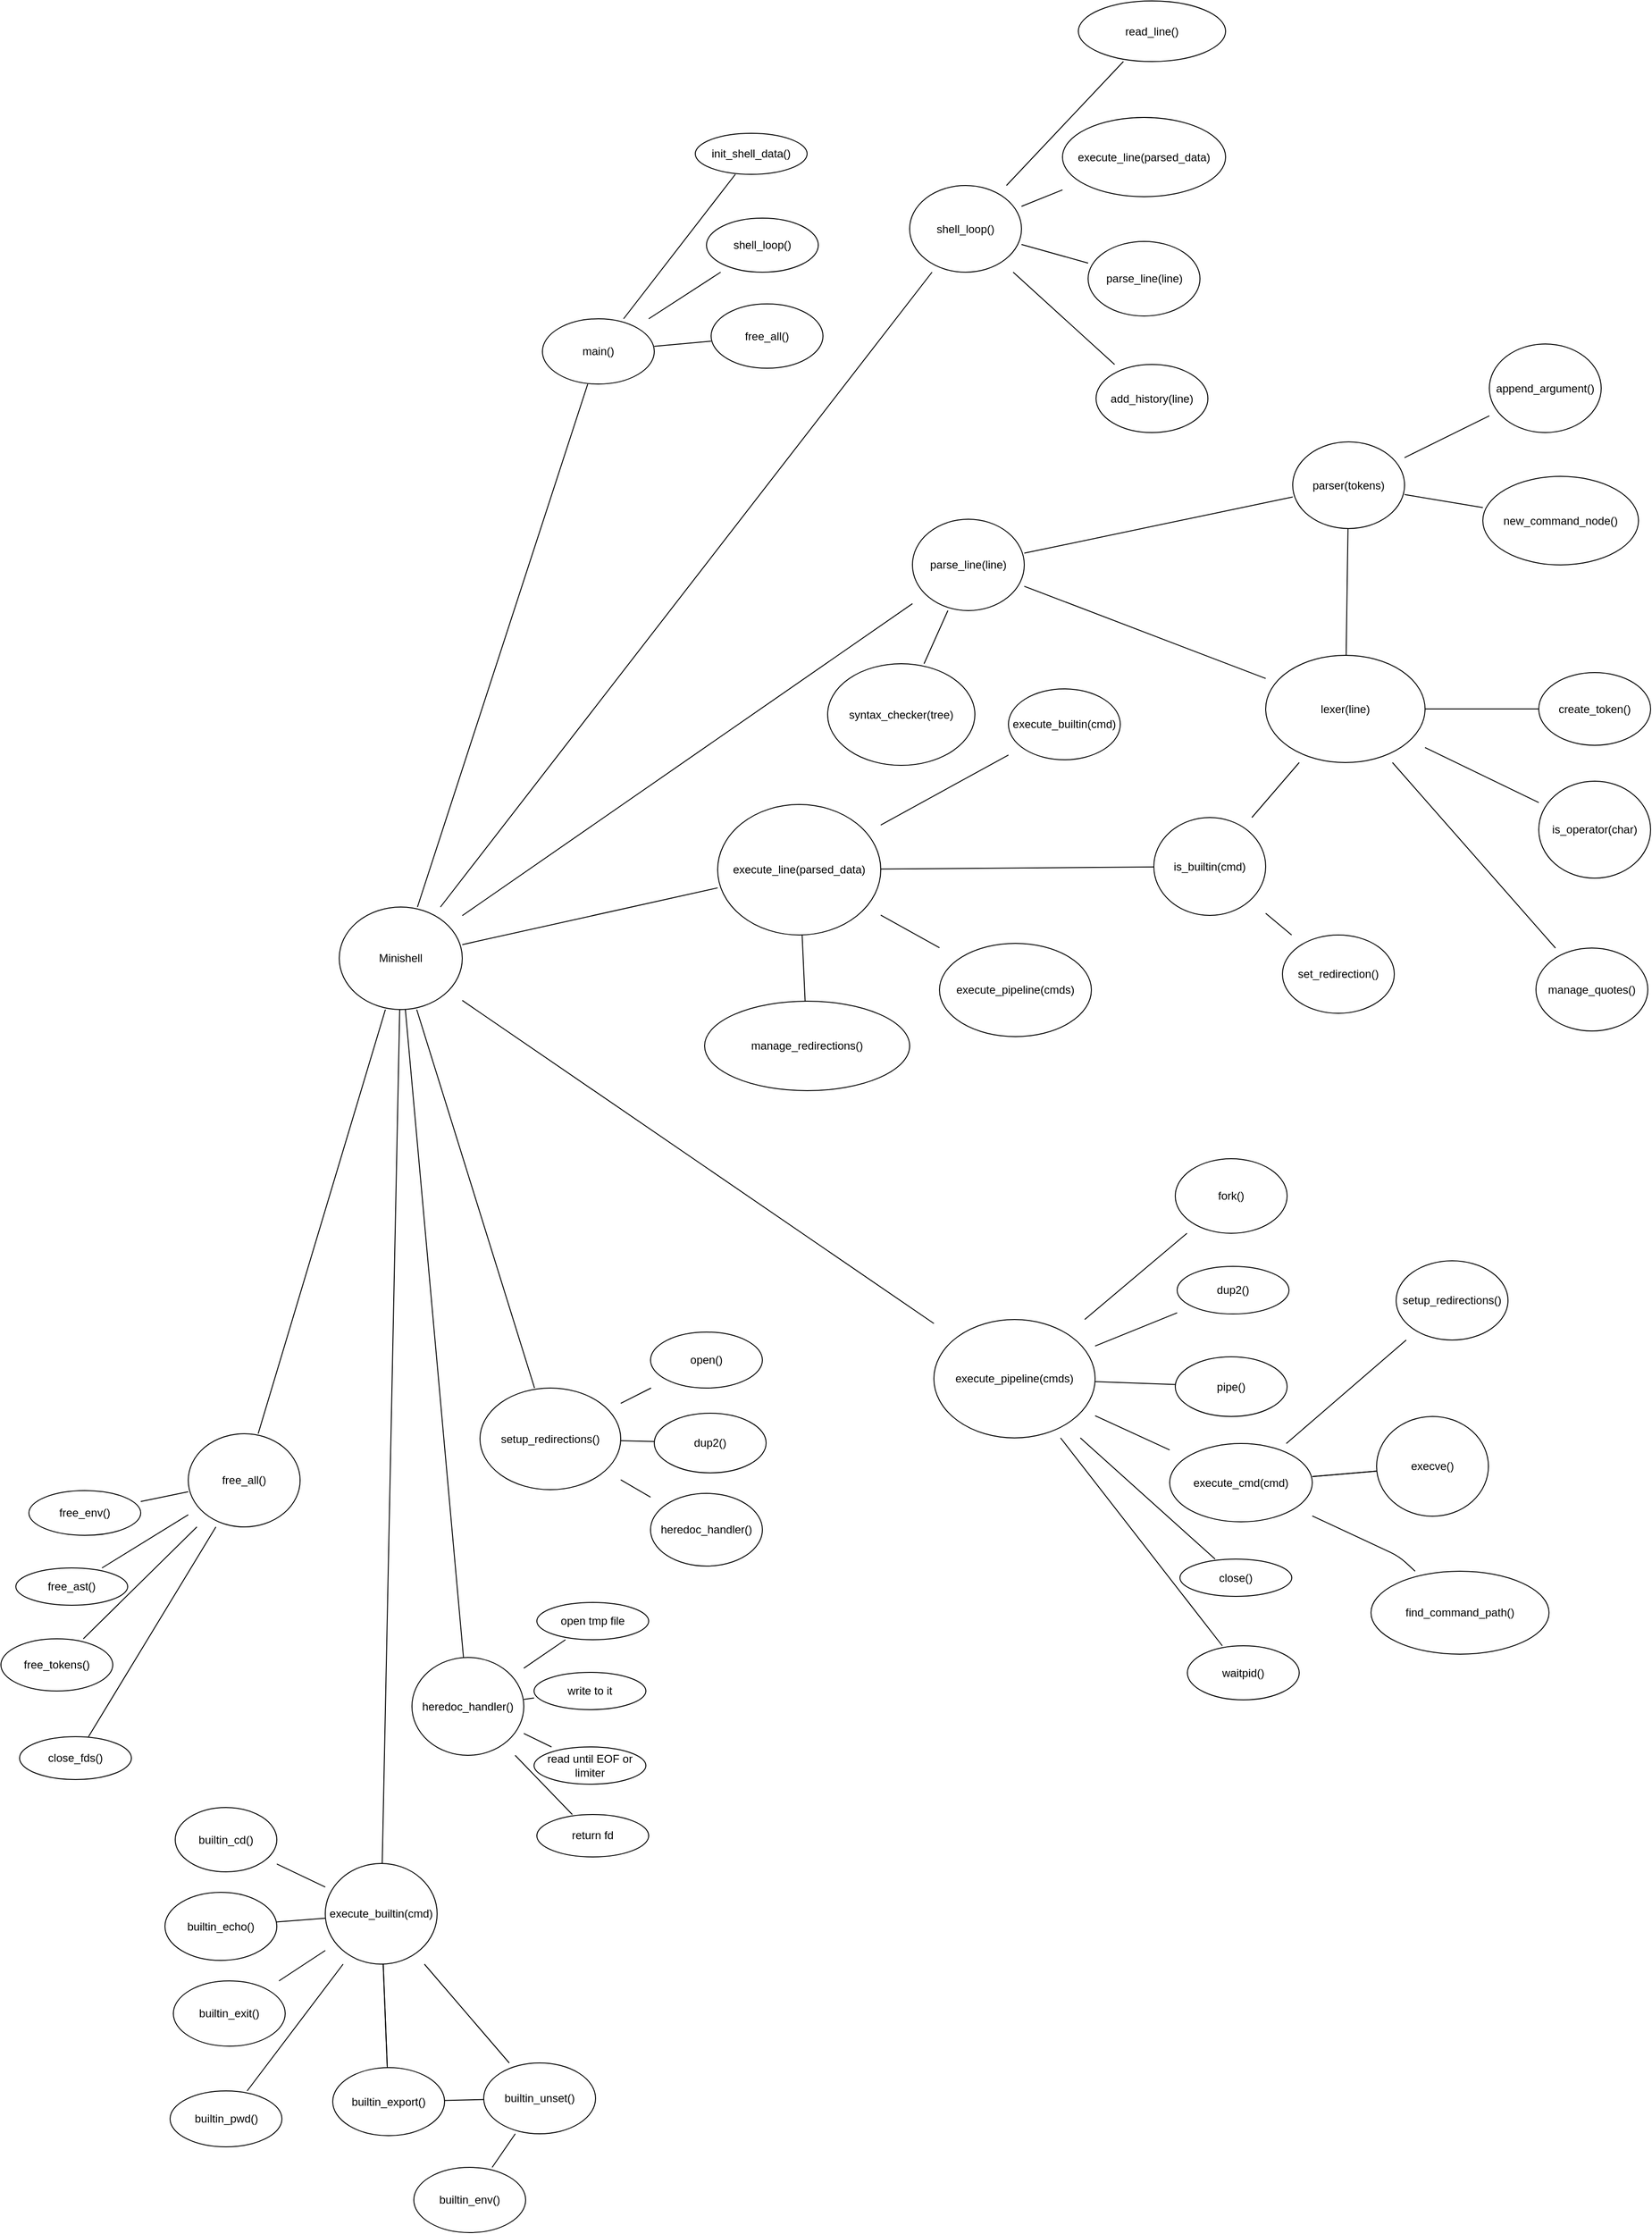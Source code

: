 <mxfile version="26.2.14">
  <diagram name="Minishell Structure" id="DtzABPRZCQtBg7FaXgdR">
    <mxGraphModel dx="3460" dy="4037" grid="0" gridSize="10" guides="1" tooltips="1" connect="1" arrows="1" fold="1" page="0" pageScale="1" pageWidth="827" pageHeight="1169" math="0" shadow="0">
      <root>
        <mxCell id="0" />
        <mxCell id="1" parent="0" />
        <mxCell id="7zbYtxB0wOsQWNcl9e0u-2" value="Minishell" style="shape=ellipse;whiteSpace=wrap;html=1;" parent="1" vertex="1">
          <mxGeometry x="-150" y="507" width="132" height="110" as="geometry" />
        </mxCell>
        <mxCell id="7zbYtxB0wOsQWNcl9e0u-3" value="main()" style="shape=ellipse;whiteSpace=wrap;html=1;" parent="1" vertex="1" tooltip="Entry point, starts the shell loop.">
          <mxGeometry x="68" y="-124" width="120" height="70" as="geometry" />
        </mxCell>
        <mxCell id="7zbYtxB0wOsQWNcl9e0u-4" value="init_shell_data()" style="shape=ellipse;whiteSpace=wrap;html=1;" parent="1" vertex="1">
          <mxGeometry x="232" y="-323" width="120" height="44" as="geometry" />
        </mxCell>
        <mxCell id="7zbYtxB0wOsQWNcl9e0u-5" style="endArrow=none;" parent="1" source="7zbYtxB0wOsQWNcl9e0u-3" target="7zbYtxB0wOsQWNcl9e0u-4" edge="1">
          <mxGeometry relative="1" as="geometry" />
        </mxCell>
        <mxCell id="7zbYtxB0wOsQWNcl9e0u-6" value="shell_loop()" style="shape=ellipse;whiteSpace=wrap;html=1;" parent="1" vertex="1">
          <mxGeometry x="244" y="-232" width="120" height="58" as="geometry" />
        </mxCell>
        <mxCell id="7zbYtxB0wOsQWNcl9e0u-7" style="endArrow=none;" parent="1" source="7zbYtxB0wOsQWNcl9e0u-3" target="7zbYtxB0wOsQWNcl9e0u-6" edge="1">
          <mxGeometry relative="1" as="geometry" />
        </mxCell>
        <mxCell id="7zbYtxB0wOsQWNcl9e0u-8" value="free_all()" style="shape=ellipse;whiteSpace=wrap;html=1;" parent="1" vertex="1">
          <mxGeometry x="249" y="-140" width="120" height="69" as="geometry" />
        </mxCell>
        <mxCell id="7zbYtxB0wOsQWNcl9e0u-9" style="endArrow=none;" parent="1" source="7zbYtxB0wOsQWNcl9e0u-3" target="7zbYtxB0wOsQWNcl9e0u-8" edge="1">
          <mxGeometry relative="1" as="geometry" />
        </mxCell>
        <mxCell id="7zbYtxB0wOsQWNcl9e0u-10" style="endArrow=none;" parent="1" source="7zbYtxB0wOsQWNcl9e0u-2" target="7zbYtxB0wOsQWNcl9e0u-3" edge="1">
          <mxGeometry relative="1" as="geometry">
            <Array as="points" />
          </mxGeometry>
        </mxCell>
        <mxCell id="7zbYtxB0wOsQWNcl9e0u-11" value="shell_loop()" style="shape=ellipse;whiteSpace=wrap;html=1;" parent="1" vertex="1" tooltip="Main REPL loop: Read, Eval, Print, Loop.">
          <mxGeometry x="462" y="-267" width="120" height="93" as="geometry" />
        </mxCell>
        <mxCell id="7zbYtxB0wOsQWNcl9e0u-12" value="read_line()" style="shape=ellipse;whiteSpace=wrap;html=1;" parent="1" vertex="1">
          <mxGeometry x="643" y="-465" width="158" height="65" as="geometry" />
        </mxCell>
        <mxCell id="7zbYtxB0wOsQWNcl9e0u-13" style="endArrow=none;" parent="1" source="7zbYtxB0wOsQWNcl9e0u-11" target="7zbYtxB0wOsQWNcl9e0u-12" edge="1">
          <mxGeometry relative="1" as="geometry" />
        </mxCell>
        <mxCell id="7zbYtxB0wOsQWNcl9e0u-14" value="parse_line(line)" style="shape=ellipse;whiteSpace=wrap;html=1;" parent="1" vertex="1">
          <mxGeometry x="653.5" y="-207" width="120" height="80" as="geometry" />
        </mxCell>
        <mxCell id="7zbYtxB0wOsQWNcl9e0u-15" style="endArrow=none;" parent="1" source="7zbYtxB0wOsQWNcl9e0u-11" target="7zbYtxB0wOsQWNcl9e0u-14" edge="1">
          <mxGeometry relative="1" as="geometry" />
        </mxCell>
        <mxCell id="7zbYtxB0wOsQWNcl9e0u-16" value="execute_line(parsed_data)" style="shape=ellipse;whiteSpace=wrap;html=1;" parent="1" vertex="1">
          <mxGeometry x="626" y="-340" width="175" height="85" as="geometry" />
        </mxCell>
        <mxCell id="7zbYtxB0wOsQWNcl9e0u-17" style="endArrow=none;" parent="1" source="7zbYtxB0wOsQWNcl9e0u-11" target="7zbYtxB0wOsQWNcl9e0u-16" edge="1">
          <mxGeometry relative="1" as="geometry" />
        </mxCell>
        <mxCell id="7zbYtxB0wOsQWNcl9e0u-18" value="add_history(line)" style="shape=ellipse;whiteSpace=wrap;html=1;" parent="1" vertex="1">
          <mxGeometry x="662" y="-75" width="120" height="73" as="geometry" />
        </mxCell>
        <mxCell id="7zbYtxB0wOsQWNcl9e0u-19" style="endArrow=none;" parent="1" source="7zbYtxB0wOsQWNcl9e0u-11" target="7zbYtxB0wOsQWNcl9e0u-18" edge="1">
          <mxGeometry relative="1" as="geometry" />
        </mxCell>
        <mxCell id="7zbYtxB0wOsQWNcl9e0u-20" style="endArrow=none;" parent="1" source="7zbYtxB0wOsQWNcl9e0u-2" target="7zbYtxB0wOsQWNcl9e0u-11" edge="1">
          <mxGeometry relative="1" as="geometry" />
        </mxCell>
        <mxCell id="7zbYtxB0wOsQWNcl9e0u-25" value="parse_line(line)" style="shape=ellipse;whiteSpace=wrap;html=1;" parent="1" vertex="1" tooltip="Splits input into tokens, builds command structure.">
          <mxGeometry x="465" y="91" width="120" height="98" as="geometry" />
        </mxCell>
        <mxCell id="7zbYtxB0wOsQWNcl9e0u-27" value="is_operator(char)" style="shape=ellipse;whiteSpace=wrap;html=1;" parent="1" vertex="1">
          <mxGeometry x="1137" y="372" width="120" height="104" as="geometry" />
        </mxCell>
        <mxCell id="7zbYtxB0wOsQWNcl9e0u-28" style="endArrow=none;" parent="1" source="7zbYtxB0wOsQWNcl9e0u-26" target="7zbYtxB0wOsQWNcl9e0u-27" edge="1">
          <mxGeometry relative="1" as="geometry" />
        </mxCell>
        <mxCell id="7zbYtxB0wOsQWNcl9e0u-29" value="create_token()" style="shape=ellipse;whiteSpace=wrap;html=1;" parent="1" vertex="1">
          <mxGeometry x="1137" y="255.5" width="120" height="78" as="geometry" />
        </mxCell>
        <mxCell id="7zbYtxB0wOsQWNcl9e0u-30" style="endArrow=none;" parent="1" source="7zbYtxB0wOsQWNcl9e0u-26" target="7zbYtxB0wOsQWNcl9e0u-29" edge="1">
          <mxGeometry relative="1" as="geometry" />
        </mxCell>
        <mxCell id="7zbYtxB0wOsQWNcl9e0u-31" value="manage_quotes()" style="shape=ellipse;whiteSpace=wrap;html=1;" parent="1" vertex="1">
          <mxGeometry x="1134" y="551" width="120" height="89" as="geometry" />
        </mxCell>
        <mxCell id="7zbYtxB0wOsQWNcl9e0u-32" style="endArrow=none;" parent="1" source="7zbYtxB0wOsQWNcl9e0u-26" target="7zbYtxB0wOsQWNcl9e0u-31" edge="1">
          <mxGeometry relative="1" as="geometry" />
        </mxCell>
        <mxCell id="7zbYtxB0wOsQWNcl9e0u-33" style="endArrow=none;" parent="1" source="7zbYtxB0wOsQWNcl9e0u-25" target="7zbYtxB0wOsQWNcl9e0u-26" edge="1">
          <mxGeometry relative="1" as="geometry" />
        </mxCell>
        <mxCell id="7zbYtxB0wOsQWNcl9e0u-34" value="parser(tokens)" style="shape=ellipse;whiteSpace=wrap;html=1;" parent="1" vertex="1" tooltip="Parses tokens into command structure.">
          <mxGeometry x="873" y="8" width="120" height="93" as="geometry" />
        </mxCell>
        <mxCell id="7zbYtxB0wOsQWNcl9e0u-35" value="new_command_node()" style="shape=ellipse;whiteSpace=wrap;html=1;" parent="1" vertex="1">
          <mxGeometry x="1077" y="45" width="167" height="95" as="geometry" />
        </mxCell>
        <mxCell id="7zbYtxB0wOsQWNcl9e0u-36" style="endArrow=none;" parent="1" source="7zbYtxB0wOsQWNcl9e0u-34" target="7zbYtxB0wOsQWNcl9e0u-35" edge="1">
          <mxGeometry relative="1" as="geometry" />
        </mxCell>
        <mxCell id="7zbYtxB0wOsQWNcl9e0u-37" value="append_argument()" style="shape=ellipse;whiteSpace=wrap;html=1;" parent="1" vertex="1">
          <mxGeometry x="1084" y="-97" width="120" height="95" as="geometry" />
        </mxCell>
        <mxCell id="7zbYtxB0wOsQWNcl9e0u-38" style="endArrow=none;" parent="1" source="7zbYtxB0wOsQWNcl9e0u-34" target="7zbYtxB0wOsQWNcl9e0u-37" edge="1">
          <mxGeometry relative="1" as="geometry" />
        </mxCell>
        <mxCell id="7zbYtxB0wOsQWNcl9e0u-39" value="set_redirection()" style="shape=ellipse;whiteSpace=wrap;html=1;" parent="1" vertex="1">
          <mxGeometry x="862" y="537" width="120" height="84" as="geometry" />
        </mxCell>
        <mxCell id="7zbYtxB0wOsQWNcl9e0u-40" style="endArrow=none;" parent="1" source="7zbYtxB0wOsQWNcl9e0u-46" target="7zbYtxB0wOsQWNcl9e0u-39" edge="1">
          <mxGeometry relative="1" as="geometry" />
        </mxCell>
        <mxCell id="7zbYtxB0wOsQWNcl9e0u-41" style="endArrow=none;" parent="1" source="7zbYtxB0wOsQWNcl9e0u-25" target="7zbYtxB0wOsQWNcl9e0u-34" edge="1">
          <mxGeometry relative="1" as="geometry" />
        </mxCell>
        <mxCell id="7zbYtxB0wOsQWNcl9e0u-42" value="syntax_checker(tree)" style="shape=ellipse;whiteSpace=wrap;html=1;" parent="1" vertex="1">
          <mxGeometry x="374" y="246" width="158" height="109" as="geometry" />
        </mxCell>
        <mxCell id="7zbYtxB0wOsQWNcl9e0u-43" style="endArrow=none;" parent="1" source="7zbYtxB0wOsQWNcl9e0u-25" target="7zbYtxB0wOsQWNcl9e0u-42" edge="1">
          <mxGeometry relative="1" as="geometry" />
        </mxCell>
        <mxCell id="7zbYtxB0wOsQWNcl9e0u-44" style="endArrow=none;" parent="1" source="7zbYtxB0wOsQWNcl9e0u-2" target="7zbYtxB0wOsQWNcl9e0u-25" edge="1">
          <mxGeometry relative="1" as="geometry" />
        </mxCell>
        <mxCell id="7zbYtxB0wOsQWNcl9e0u-45" value="execute_line(parsed_data)" style="shape=ellipse;whiteSpace=wrap;html=1;" parent="1" vertex="1" tooltip="Handles command execution.">
          <mxGeometry x="256" y="397" width="175" height="140" as="geometry" />
        </mxCell>
        <mxCell id="7zbYtxB0wOsQWNcl9e0u-47" style="endArrow=none;" parent="1" source="7zbYtxB0wOsQWNcl9e0u-45" target="7zbYtxB0wOsQWNcl9e0u-46" edge="1">
          <mxGeometry relative="1" as="geometry" />
        </mxCell>
        <mxCell id="7zbYtxB0wOsQWNcl9e0u-48" value="execute_builtin(cmd)" style="shape=ellipse;whiteSpace=wrap;html=1;" parent="1" vertex="1">
          <mxGeometry x="568" y="273" width="120" height="76" as="geometry" />
        </mxCell>
        <mxCell id="7zbYtxB0wOsQWNcl9e0u-49" style="endArrow=none;" parent="1" source="7zbYtxB0wOsQWNcl9e0u-45" target="7zbYtxB0wOsQWNcl9e0u-48" edge="1">
          <mxGeometry relative="1" as="geometry" />
        </mxCell>
        <mxCell id="7zbYtxB0wOsQWNcl9e0u-50" value="execute_pipeline(cmds)" style="shape=ellipse;whiteSpace=wrap;html=1;" parent="1" vertex="1">
          <mxGeometry x="494" y="546" width="163" height="100" as="geometry" />
        </mxCell>
        <mxCell id="7zbYtxB0wOsQWNcl9e0u-51" style="endArrow=none;" parent="1" source="7zbYtxB0wOsQWNcl9e0u-45" target="7zbYtxB0wOsQWNcl9e0u-50" edge="1">
          <mxGeometry relative="1" as="geometry" />
        </mxCell>
        <mxCell id="7zbYtxB0wOsQWNcl9e0u-52" value="manage_redirections()" style="shape=ellipse;whiteSpace=wrap;html=1;" parent="1" vertex="1">
          <mxGeometry x="242" y="608" width="220" height="96" as="geometry" />
        </mxCell>
        <mxCell id="7zbYtxB0wOsQWNcl9e0u-53" style="endArrow=none;" parent="1" source="7zbYtxB0wOsQWNcl9e0u-45" target="7zbYtxB0wOsQWNcl9e0u-52" edge="1">
          <mxGeometry relative="1" as="geometry" />
        </mxCell>
        <mxCell id="7zbYtxB0wOsQWNcl9e0u-54" style="endArrow=none;" parent="1" source="7zbYtxB0wOsQWNcl9e0u-2" target="7zbYtxB0wOsQWNcl9e0u-45" edge="1">
          <mxGeometry relative="1" as="geometry" />
        </mxCell>
        <mxCell id="7zbYtxB0wOsQWNcl9e0u-55" value="execute_pipeline(cmds)" style="shape=ellipse;whiteSpace=wrap;html=1;" parent="1" vertex="1" tooltip="Executes commands connected with pipes.">
          <mxGeometry x="488" y="949.5" width="173" height="127" as="geometry" />
        </mxCell>
        <mxCell id="7zbYtxB0wOsQWNcl9e0u-56" value="pipe()" style="shape=ellipse;whiteSpace=wrap;html=1;" parent="1" vertex="1">
          <mxGeometry x="747" y="989.5" width="120" height="64" as="geometry" />
        </mxCell>
        <mxCell id="7zbYtxB0wOsQWNcl9e0u-57" style="endArrow=none;" parent="1" source="7zbYtxB0wOsQWNcl9e0u-55" target="7zbYtxB0wOsQWNcl9e0u-56" edge="1">
          <mxGeometry relative="1" as="geometry" />
        </mxCell>
        <mxCell id="7zbYtxB0wOsQWNcl9e0u-58" value="fork()" style="shape=ellipse;whiteSpace=wrap;html=1;" parent="1" vertex="1">
          <mxGeometry x="747" y="777" width="120" height="80" as="geometry" />
        </mxCell>
        <mxCell id="7zbYtxB0wOsQWNcl9e0u-59" style="endArrow=none;" parent="1" source="7zbYtxB0wOsQWNcl9e0u-55" target="7zbYtxB0wOsQWNcl9e0u-58" edge="1">
          <mxGeometry relative="1" as="geometry" />
        </mxCell>
        <mxCell id="7zbYtxB0wOsQWNcl9e0u-60" value="dup2()" style="shape=ellipse;whiteSpace=wrap;html=1;" parent="1" vertex="1">
          <mxGeometry x="749" y="892.5" width="120" height="51" as="geometry" />
        </mxCell>
        <mxCell id="7zbYtxB0wOsQWNcl9e0u-61" style="endArrow=none;" parent="1" source="7zbYtxB0wOsQWNcl9e0u-55" target="7zbYtxB0wOsQWNcl9e0u-60" edge="1">
          <mxGeometry relative="1" as="geometry" />
        </mxCell>
        <mxCell id="7zbYtxB0wOsQWNcl9e0u-62" value="close()" style="shape=ellipse;whiteSpace=wrap;html=1;" parent="1" vertex="1">
          <mxGeometry x="752" y="1206.5" width="120" height="40" as="geometry" />
        </mxCell>
        <mxCell id="7zbYtxB0wOsQWNcl9e0u-63" style="endArrow=none;" parent="1" source="7zbYtxB0wOsQWNcl9e0u-55" target="7zbYtxB0wOsQWNcl9e0u-62" edge="1">
          <mxGeometry relative="1" as="geometry" />
        </mxCell>
        <mxCell id="7zbYtxB0wOsQWNcl9e0u-64" value="waitpid()" style="shape=ellipse;whiteSpace=wrap;html=1;" parent="1" vertex="1">
          <mxGeometry x="760" y="1299.5" width="120" height="58" as="geometry" />
        </mxCell>
        <mxCell id="7zbYtxB0wOsQWNcl9e0u-65" style="endArrow=none;" parent="1" source="7zbYtxB0wOsQWNcl9e0u-55" target="7zbYtxB0wOsQWNcl9e0u-64" edge="1">
          <mxGeometry relative="1" as="geometry" />
        </mxCell>
        <mxCell id="7zbYtxB0wOsQWNcl9e0u-66" value="execute_cmd(cmd)" style="shape=ellipse;whiteSpace=wrap;html=1;" parent="1" vertex="1" tooltip="Executes a single command.">
          <mxGeometry x="741" y="1082.5" width="153" height="84" as="geometry" />
        </mxCell>
        <mxCell id="7zbYtxB0wOsQWNcl9e0u-67" value="setup_redirections()" style="shape=ellipse;whiteSpace=wrap;html=1;" parent="1" vertex="1">
          <mxGeometry x="984" y="886.5" width="120" height="85" as="geometry" />
        </mxCell>
        <mxCell id="7zbYtxB0wOsQWNcl9e0u-68" style="endArrow=none;" parent="1" source="7zbYtxB0wOsQWNcl9e0u-66" target="7zbYtxB0wOsQWNcl9e0u-67" edge="1">
          <mxGeometry relative="1" as="geometry" />
        </mxCell>
        <mxCell id="7zbYtxB0wOsQWNcl9e0u-70" style="endArrow=none;" parent="1" source="7zbYtxB0wOsQWNcl9e0u-66" target="7zbYtxB0wOsQWNcl9e0u-69" edge="1">
          <mxGeometry relative="1" as="geometry" />
        </mxCell>
        <mxCell id="7zbYtxB0wOsQWNcl9e0u-71" value="find_command_path()" style="shape=ellipse;whiteSpace=wrap;html=1;" parent="1" vertex="1">
          <mxGeometry x="957" y="1219.5" width="191" height="89" as="geometry" />
        </mxCell>
        <mxCell id="7zbYtxB0wOsQWNcl9e0u-72" style="endArrow=none;" parent="1" source="7zbYtxB0wOsQWNcl9e0u-66" target="7zbYtxB0wOsQWNcl9e0u-71" edge="1">
          <mxGeometry relative="1" as="geometry">
            <Array as="points">
              <mxPoint x="987" y="1203.5" />
            </Array>
          </mxGeometry>
        </mxCell>
        <mxCell id="7zbYtxB0wOsQWNcl9e0u-73" style="endArrow=none;" parent="1" source="7zbYtxB0wOsQWNcl9e0u-55" target="7zbYtxB0wOsQWNcl9e0u-66" edge="1">
          <mxGeometry relative="1" as="geometry" />
        </mxCell>
        <mxCell id="7zbYtxB0wOsQWNcl9e0u-74" style="endArrow=none;" parent="1" source="7zbYtxB0wOsQWNcl9e0u-2" target="7zbYtxB0wOsQWNcl9e0u-55" edge="1">
          <mxGeometry relative="1" as="geometry" />
        </mxCell>
        <mxCell id="7zbYtxB0wOsQWNcl9e0u-75" value="setup_redirections()" style="shape=ellipse;whiteSpace=wrap;html=1;" parent="1" vertex="1" tooltip="Handles &lt;, &gt;, &gt;&gt;, &lt;&lt; redirections.">
          <mxGeometry x="1" y="1023" width="151" height="109" as="geometry" />
        </mxCell>
        <mxCell id="7zbYtxB0wOsQWNcl9e0u-76" value="open()" style="shape=ellipse;whiteSpace=wrap;html=1;" parent="1" vertex="1">
          <mxGeometry x="184" y="963" width="120" height="60" as="geometry" />
        </mxCell>
        <mxCell id="7zbYtxB0wOsQWNcl9e0u-77" style="endArrow=none;" parent="1" source="7zbYtxB0wOsQWNcl9e0u-75" target="7zbYtxB0wOsQWNcl9e0u-76" edge="1">
          <mxGeometry relative="1" as="geometry">
            <Array as="points" />
          </mxGeometry>
        </mxCell>
        <mxCell id="7zbYtxB0wOsQWNcl9e0u-78" value="dup2()" style="shape=ellipse;whiteSpace=wrap;html=1;" parent="1" vertex="1">
          <mxGeometry x="188" y="1050" width="120" height="64" as="geometry" />
        </mxCell>
        <mxCell id="7zbYtxB0wOsQWNcl9e0u-79" style="endArrow=none;" parent="1" source="7zbYtxB0wOsQWNcl9e0u-75" target="7zbYtxB0wOsQWNcl9e0u-78" edge="1">
          <mxGeometry relative="1" as="geometry" />
        </mxCell>
        <mxCell id="7zbYtxB0wOsQWNcl9e0u-80" value="heredoc_handler()" style="shape=ellipse;whiteSpace=wrap;html=1;" parent="1" vertex="1">
          <mxGeometry x="184" y="1136" width="120" height="78" as="geometry" />
        </mxCell>
        <mxCell id="7zbYtxB0wOsQWNcl9e0u-81" style="endArrow=none;" parent="1" source="7zbYtxB0wOsQWNcl9e0u-75" target="7zbYtxB0wOsQWNcl9e0u-80" edge="1">
          <mxGeometry relative="1" as="geometry" />
        </mxCell>
        <mxCell id="7zbYtxB0wOsQWNcl9e0u-82" style="endArrow=none;" parent="1" source="7zbYtxB0wOsQWNcl9e0u-2" target="7zbYtxB0wOsQWNcl9e0u-75" edge="1">
          <mxGeometry relative="1" as="geometry" />
        </mxCell>
        <mxCell id="7zbYtxB0wOsQWNcl9e0u-83" value="heredoc_handler()" style="shape=ellipse;whiteSpace=wrap;html=1;" parent="1" vertex="1" tooltip="Handles here-document input.">
          <mxGeometry x="-72" y="1312" width="120" height="105" as="geometry" />
        </mxCell>
        <mxCell id="7zbYtxB0wOsQWNcl9e0u-84" value="open tmp file" style="shape=ellipse;whiteSpace=wrap;html=1;" parent="1" vertex="1">
          <mxGeometry x="62" y="1253" width="120" height="40" as="geometry" />
        </mxCell>
        <mxCell id="7zbYtxB0wOsQWNcl9e0u-85" style="endArrow=none;" parent="1" source="7zbYtxB0wOsQWNcl9e0u-83" target="7zbYtxB0wOsQWNcl9e0u-84" edge="1">
          <mxGeometry relative="1" as="geometry" />
        </mxCell>
        <mxCell id="7zbYtxB0wOsQWNcl9e0u-86" value="write to it" style="shape=ellipse;whiteSpace=wrap;html=1;" parent="1" vertex="1">
          <mxGeometry x="59" y="1328" width="120" height="40" as="geometry" />
        </mxCell>
        <mxCell id="7zbYtxB0wOsQWNcl9e0u-87" style="endArrow=none;" parent="1" source="7zbYtxB0wOsQWNcl9e0u-83" target="7zbYtxB0wOsQWNcl9e0u-86" edge="1">
          <mxGeometry relative="1" as="geometry" />
        </mxCell>
        <mxCell id="7zbYtxB0wOsQWNcl9e0u-88" value="read until EOF or limiter" style="shape=ellipse;whiteSpace=wrap;html=1;" parent="1" vertex="1">
          <mxGeometry x="59" y="1408" width="120" height="40" as="geometry" />
        </mxCell>
        <mxCell id="7zbYtxB0wOsQWNcl9e0u-89" style="endArrow=none;" parent="1" source="7zbYtxB0wOsQWNcl9e0u-83" target="7zbYtxB0wOsQWNcl9e0u-88" edge="1">
          <mxGeometry relative="1" as="geometry" />
        </mxCell>
        <mxCell id="7zbYtxB0wOsQWNcl9e0u-90" value="return fd" style="shape=ellipse;whiteSpace=wrap;html=1;" parent="1" vertex="1">
          <mxGeometry x="62" y="1480.5" width="120" height="45.5" as="geometry" />
        </mxCell>
        <mxCell id="7zbYtxB0wOsQWNcl9e0u-91" style="endArrow=none;" parent="1" source="7zbYtxB0wOsQWNcl9e0u-83" target="7zbYtxB0wOsQWNcl9e0u-90" edge="1">
          <mxGeometry relative="1" as="geometry" />
        </mxCell>
        <mxCell id="7zbYtxB0wOsQWNcl9e0u-92" style="endArrow=none;" parent="1" source="7zbYtxB0wOsQWNcl9e0u-2" target="7zbYtxB0wOsQWNcl9e0u-83" edge="1">
          <mxGeometry relative="1" as="geometry" />
        </mxCell>
        <mxCell id="7zbYtxB0wOsQWNcl9e0u-93" value="execute_builtin(cmd)" style="shape=ellipse;whiteSpace=wrap;html=1;" parent="1" vertex="1" tooltip="Executes built-in shell commands.">
          <mxGeometry x="-165" y="1533" width="120" height="108" as="geometry" />
        </mxCell>
        <mxCell id="7zbYtxB0wOsQWNcl9e0u-94" value="builtin_cd()" style="shape=ellipse;whiteSpace=wrap;html=1;" parent="1" vertex="1">
          <mxGeometry x="-326" y="1473" width="109" height="69" as="geometry" />
        </mxCell>
        <mxCell id="7zbYtxB0wOsQWNcl9e0u-95" style="endArrow=none;" parent="1" source="7zbYtxB0wOsQWNcl9e0u-93" target="7zbYtxB0wOsQWNcl9e0u-94" edge="1">
          <mxGeometry relative="1" as="geometry" />
        </mxCell>
        <mxCell id="7zbYtxB0wOsQWNcl9e0u-96" value="builtin_echo()" style="shape=ellipse;whiteSpace=wrap;html=1;" parent="1" vertex="1">
          <mxGeometry x="-337" y="1564" width="120" height="73" as="geometry" />
        </mxCell>
        <mxCell id="7zbYtxB0wOsQWNcl9e0u-97" style="endArrow=none;" parent="1" source="7zbYtxB0wOsQWNcl9e0u-93" target="7zbYtxB0wOsQWNcl9e0u-96" edge="1">
          <mxGeometry relative="1" as="geometry" />
        </mxCell>
        <mxCell id="7zbYtxB0wOsQWNcl9e0u-98" value="builtin_pwd()" style="shape=ellipse;whiteSpace=wrap;html=1;" parent="1" vertex="1">
          <mxGeometry x="-331.5" y="1777" width="120" height="60" as="geometry" />
        </mxCell>
        <mxCell id="7zbYtxB0wOsQWNcl9e0u-99" style="endArrow=none;" parent="1" source="7zbYtxB0wOsQWNcl9e0u-93" target="7zbYtxB0wOsQWNcl9e0u-98" edge="1">
          <mxGeometry relative="1" as="geometry" />
        </mxCell>
        <mxCell id="7zbYtxB0wOsQWNcl9e0u-101" style="endArrow=none;" parent="1" source="7zbYtxB0wOsQWNcl9e0u-93" target="7zbYtxB0wOsQWNcl9e0u-100" edge="1">
          <mxGeometry relative="1" as="geometry" />
        </mxCell>
        <mxCell id="7zbYtxB0wOsQWNcl9e0u-103" style="endArrow=none;" parent="1" source="7zbYtxB0wOsQWNcl9e0u-100" target="7zbYtxB0wOsQWNcl9e0u-102" edge="1">
          <mxGeometry relative="1" as="geometry" />
        </mxCell>
        <mxCell id="7zbYtxB0wOsQWNcl9e0u-104" value="builtin_env()" style="shape=ellipse;whiteSpace=wrap;html=1;" parent="1" vertex="1">
          <mxGeometry x="-70" y="1859" width="120" height="70" as="geometry" />
        </mxCell>
        <mxCell id="7zbYtxB0wOsQWNcl9e0u-105" style="endArrow=none;" parent="1" source="7zbYtxB0wOsQWNcl9e0u-102" target="7zbYtxB0wOsQWNcl9e0u-104" edge="1">
          <mxGeometry relative="1" as="geometry" />
        </mxCell>
        <mxCell id="7zbYtxB0wOsQWNcl9e0u-106" value="builtin_exit()" style="shape=ellipse;whiteSpace=wrap;html=1;" parent="1" vertex="1">
          <mxGeometry x="-328" y="1659" width="120" height="70" as="geometry" />
        </mxCell>
        <mxCell id="7zbYtxB0wOsQWNcl9e0u-107" style="endArrow=none;" parent="1" source="7zbYtxB0wOsQWNcl9e0u-93" target="7zbYtxB0wOsQWNcl9e0u-106" edge="1">
          <mxGeometry relative="1" as="geometry" />
        </mxCell>
        <mxCell id="7zbYtxB0wOsQWNcl9e0u-108" style="endArrow=none;" parent="1" source="7zbYtxB0wOsQWNcl9e0u-2" target="7zbYtxB0wOsQWNcl9e0u-93" edge="1">
          <mxGeometry relative="1" as="geometry" />
        </mxCell>
        <mxCell id="7zbYtxB0wOsQWNcl9e0u-109" value="free_all()" style="shape=ellipse;whiteSpace=wrap;html=1;" parent="1" vertex="1" tooltip="Frees memory and resources.">
          <mxGeometry x="-312" y="1072" width="120" height="100" as="geometry" />
        </mxCell>
        <mxCell id="7zbYtxB0wOsQWNcl9e0u-110" value="free_tokens()" style="shape=ellipse;whiteSpace=wrap;html=1;" parent="1" vertex="1">
          <mxGeometry x="-513" y="1292" width="120" height="56" as="geometry" />
        </mxCell>
        <mxCell id="7zbYtxB0wOsQWNcl9e0u-111" style="endArrow=none;" parent="1" source="7zbYtxB0wOsQWNcl9e0u-109" target="7zbYtxB0wOsQWNcl9e0u-110" edge="1">
          <mxGeometry relative="1" as="geometry" />
        </mxCell>
        <mxCell id="7zbYtxB0wOsQWNcl9e0u-112" value="free_ast()" style="shape=ellipse;whiteSpace=wrap;html=1;" parent="1" vertex="1">
          <mxGeometry x="-497" y="1216" width="120" height="40" as="geometry" />
        </mxCell>
        <mxCell id="7zbYtxB0wOsQWNcl9e0u-113" style="endArrow=none;" parent="1" source="7zbYtxB0wOsQWNcl9e0u-109" target="7zbYtxB0wOsQWNcl9e0u-112" edge="1">
          <mxGeometry relative="1" as="geometry" />
        </mxCell>
        <mxCell id="7zbYtxB0wOsQWNcl9e0u-114" value="free_env()" style="shape=ellipse;whiteSpace=wrap;html=1;" parent="1" vertex="1">
          <mxGeometry x="-483" y="1133" width="120" height="48" as="geometry" />
        </mxCell>
        <mxCell id="7zbYtxB0wOsQWNcl9e0u-115" style="endArrow=none;" parent="1" source="7zbYtxB0wOsQWNcl9e0u-109" target="7zbYtxB0wOsQWNcl9e0u-114" edge="1">
          <mxGeometry relative="1" as="geometry" />
        </mxCell>
        <mxCell id="7zbYtxB0wOsQWNcl9e0u-116" value="close_fds()" style="shape=ellipse;whiteSpace=wrap;html=1;" parent="1" vertex="1">
          <mxGeometry x="-493" y="1397" width="120" height="46" as="geometry" />
        </mxCell>
        <mxCell id="7zbYtxB0wOsQWNcl9e0u-117" style="endArrow=none;" parent="1" source="7zbYtxB0wOsQWNcl9e0u-109" target="7zbYtxB0wOsQWNcl9e0u-116" edge="1">
          <mxGeometry relative="1" as="geometry" />
        </mxCell>
        <mxCell id="7zbYtxB0wOsQWNcl9e0u-118" style="endArrow=none;" parent="1" source="7zbYtxB0wOsQWNcl9e0u-2" target="7zbYtxB0wOsQWNcl9e0u-109" edge="1">
          <mxGeometry relative="1" as="geometry" />
        </mxCell>
        <mxCell id="7zbYtxB0wOsQWNcl9e0u-119" value="" style="endArrow=none;" parent="1" source="7zbYtxB0wOsQWNcl9e0u-26" target="7zbYtxB0wOsQWNcl9e0u-46" edge="1">
          <mxGeometry relative="1" as="geometry">
            <mxPoint x="529" y="637" as="sourcePoint" />
            <mxPoint x="703" y="897" as="targetPoint" />
          </mxGeometry>
        </mxCell>
        <mxCell id="7zbYtxB0wOsQWNcl9e0u-46" value="is_builtin(cmd)" style="shape=ellipse;whiteSpace=wrap;html=1;" parent="1" vertex="1">
          <mxGeometry x="724" y="411" width="120" height="105" as="geometry" />
        </mxCell>
        <mxCell id="7zbYtxB0wOsQWNcl9e0u-120" value="" style="endArrow=none;" parent="1" source="7zbYtxB0wOsQWNcl9e0u-34" target="7zbYtxB0wOsQWNcl9e0u-26" edge="1">
          <mxGeometry relative="1" as="geometry">
            <mxPoint x="844" y="361" as="sourcePoint" />
            <mxPoint x="616" y="493" as="targetPoint" />
          </mxGeometry>
        </mxCell>
        <mxCell id="7zbYtxB0wOsQWNcl9e0u-26" value="lexer(line)" style="shape=ellipse;whiteSpace=wrap;html=1;" parent="1" vertex="1" tooltip="Lexical analysis of input line.">
          <mxGeometry x="844" y="237" width="171" height="115" as="geometry" />
        </mxCell>
        <mxCell id="7zbYtxB0wOsQWNcl9e0u-122" value="" style="endArrow=none;" parent="1" source="7zbYtxB0wOsQWNcl9e0u-93" target="7zbYtxB0wOsQWNcl9e0u-100" edge="1">
          <mxGeometry relative="1" as="geometry">
            <mxPoint x="-46" y="1421" as="sourcePoint" />
            <mxPoint x="253" y="1737" as="targetPoint" />
          </mxGeometry>
        </mxCell>
        <mxCell id="7zbYtxB0wOsQWNcl9e0u-100" value="builtin_export()" style="shape=ellipse;whiteSpace=wrap;html=1;" parent="1" vertex="1">
          <mxGeometry x="-157" y="1752" width="120" height="73" as="geometry" />
        </mxCell>
        <mxCell id="7zbYtxB0wOsQWNcl9e0u-123" value="" style="endArrow=none;" parent="1" source="7zbYtxB0wOsQWNcl9e0u-93" target="7zbYtxB0wOsQWNcl9e0u-102" edge="1">
          <mxGeometry relative="1" as="geometry">
            <mxPoint x="-55" y="1421" as="sourcePoint" />
            <mxPoint x="257" y="1837" as="targetPoint" />
          </mxGeometry>
        </mxCell>
        <mxCell id="7zbYtxB0wOsQWNcl9e0u-102" value="builtin_unset()" style="shape=ellipse;whiteSpace=wrap;html=1;" parent="1" vertex="1">
          <mxGeometry x="5" y="1747" width="120" height="76" as="geometry" />
        </mxCell>
        <mxCell id="axIb98ZmFcMpfsLdlZpw-1" value="" style="endArrow=none;" edge="1" parent="1" source="7zbYtxB0wOsQWNcl9e0u-66" target="7zbYtxB0wOsQWNcl9e0u-69">
          <mxGeometry relative="1" as="geometry">
            <mxPoint x="894" y="1105.5" as="sourcePoint" />
            <mxPoint x="1095" y="1055.5" as="targetPoint" />
          </mxGeometry>
        </mxCell>
        <mxCell id="7zbYtxB0wOsQWNcl9e0u-69" value="execve()" style="shape=ellipse;whiteSpace=wrap;html=1;" parent="1" vertex="1">
          <mxGeometry x="963" y="1053.5" width="120" height="107" as="geometry" />
        </mxCell>
      </root>
    </mxGraphModel>
  </diagram>
</mxfile>
